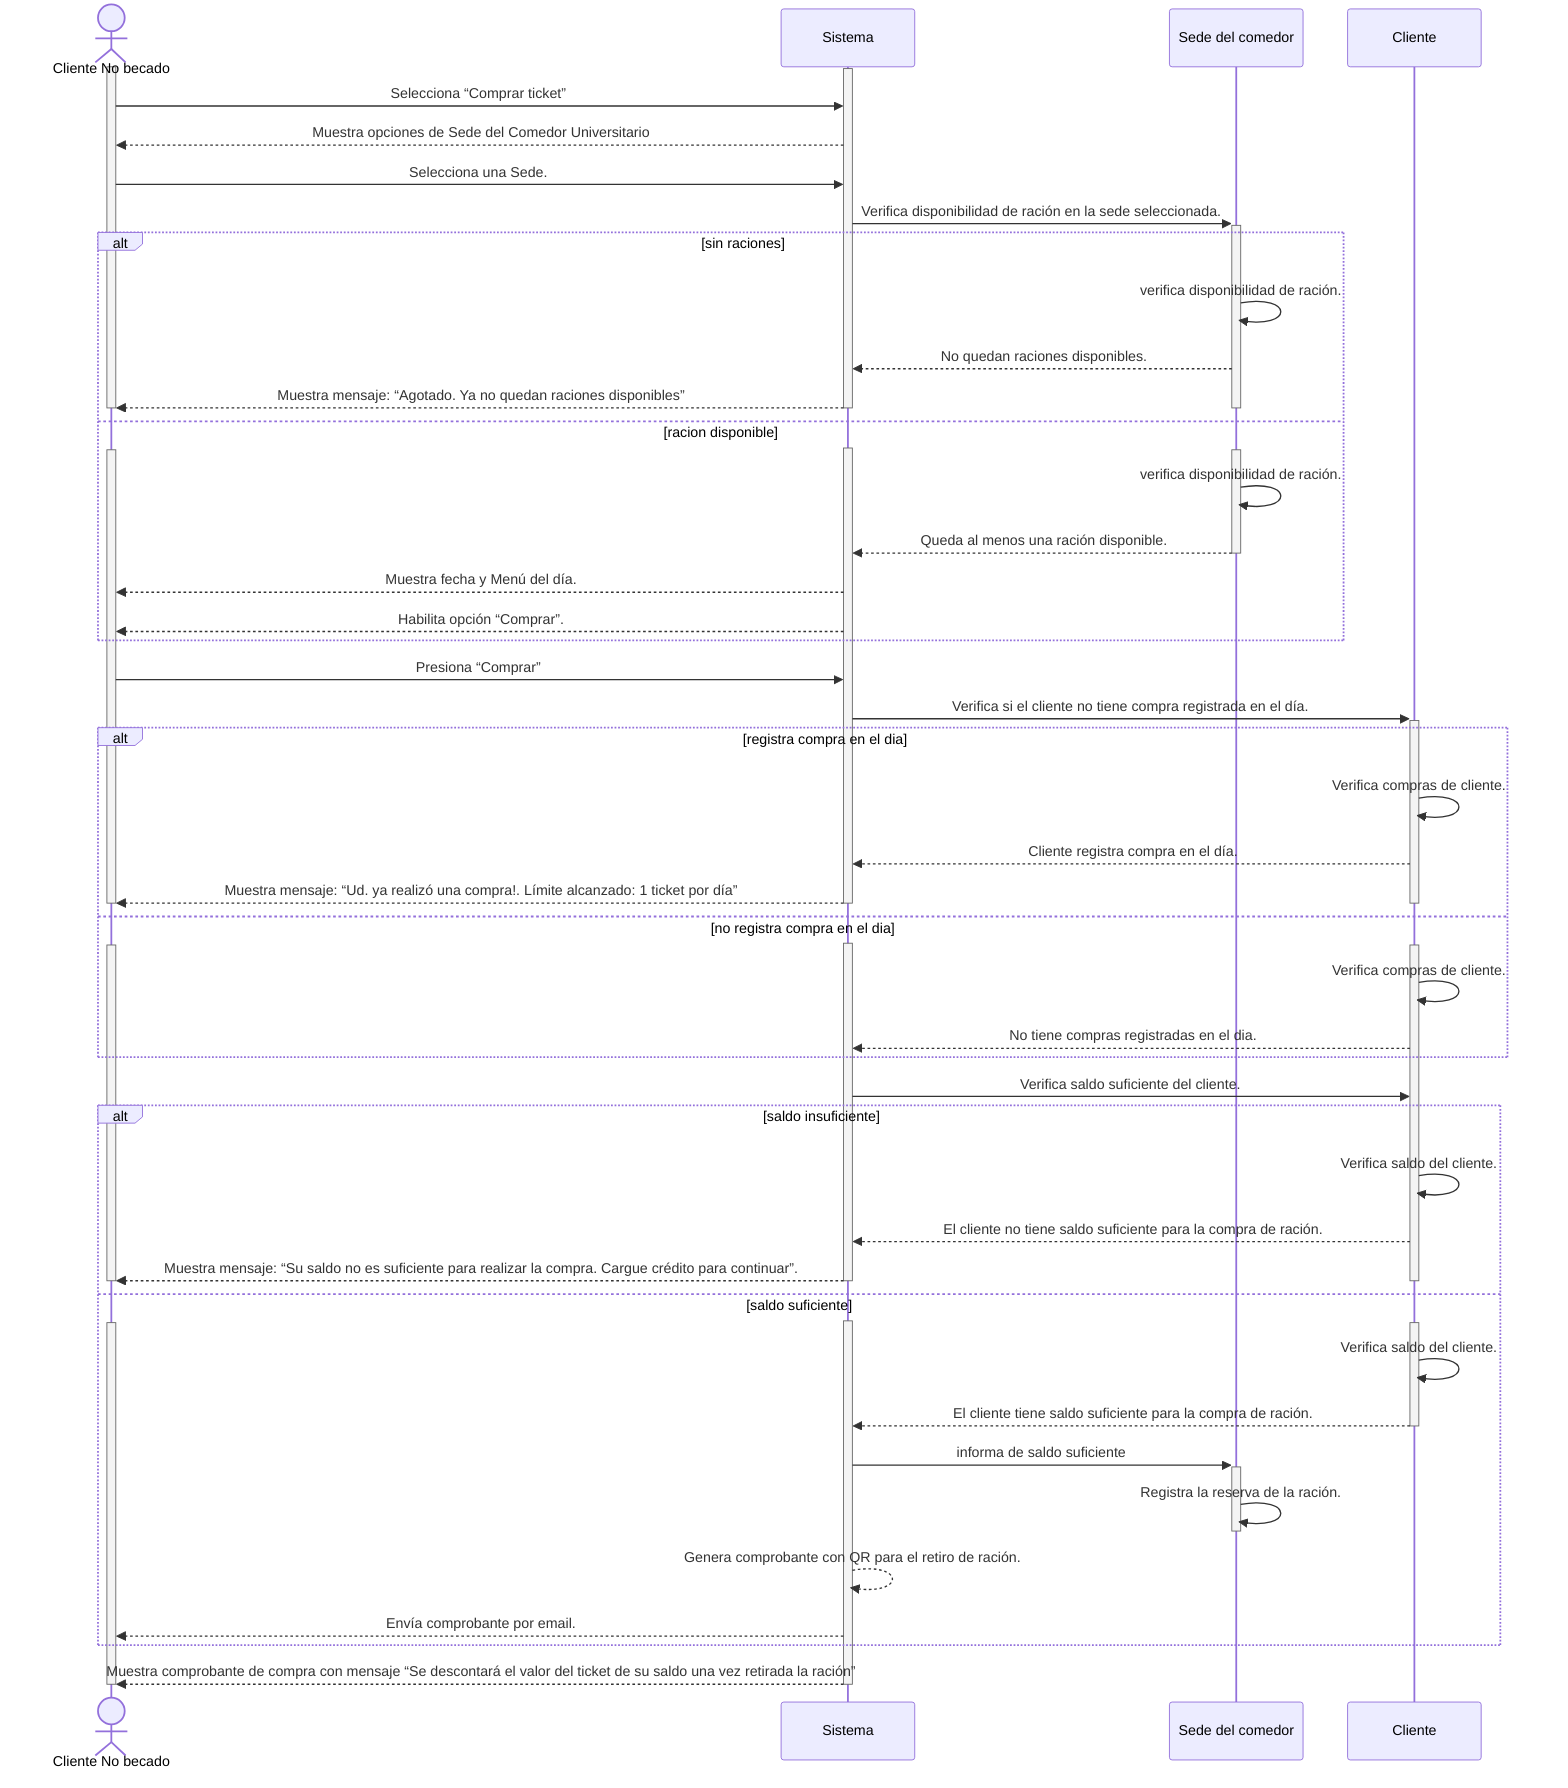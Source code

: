 sequenceDiagram
actor cliente as Cliente No becado
participant sistema as Sistema
participant sede as Sede del comedor
participant infoCliente as Cliente

activate cliente
activate sistema
cliente ->> sistema: Selecciona “Comprar ticket” 
sistema -->> cliente: Muestra opciones de Sede del Comedor Universitario
cliente ->> sistema: Selecciona una Sede.
sistema ->>+ sede:  Verifica disponibilidad de ración en la sede seleccionada.

alt sin raciones
    sede ->> sede: verifica disponibilidad de ración.
    sede -->> sistema: No quedan raciones disponibles.
    sistema -->> cliente: Muestra mensaje: “Agotado. Ya no quedan raciones disponibles” 
    deactivate sistema
    deactivate cliente
    deactivate sede
else racion disponible
    activate sistema
    activate cliente
    activate sede
    sede ->> sede: verifica disponibilidad de ración.
    sede -->>- sistema: Queda al menos una ración disponible.
    sistema -->> cliente: Muestra fecha y Menú del día.
    sistema -->> cliente: Habilita opción “Comprar”.
end

cliente ->> sistema: Presiona “Comprar”
sistema ->>+ infoCliente: Verifica si el cliente no tiene  compra registrada en el día.

alt registra compra en el dia
    infoCliente ->> infoCliente: Verifica compras de cliente.
    infoCliente -->> sistema: Cliente registra compra en el día. 
    sistema -->> cliente: Muestra mensaje: “Ud. ya realizó una compra!. Límite alcanzado: 1 ticket por día” 
    deactivate sistema
    deactivate cliente
    deactivate infoCliente
else no registra compra en el dia
    activate sistema
    activate cliente
    activate infoCliente
    infoCliente ->> infoCliente: Verifica compras de cliente.
    infoCliente -->> sistema: No tiene compras registradas en el dia.
end

sistema ->> infoCliente: Verifica saldo suficiente del cliente.

alt saldo insuficiente
    infoCliente ->> infoCliente: Verifica saldo del cliente.
    infoCliente -->> sistema: El cliente no tiene saldo suficiente para la compra de ración.
    sistema -->> cliente: Muestra mensaje: “Su saldo no es suficiente para realizar la compra. Cargue crédito para continuar”. 
    deactivate sistema
    deactivate cliente
    deactivate infoCliente
else saldo suficiente
    activate sistema
    activate cliente
    activate infoCliente
    infoCliente ->> infoCliente: Verifica saldo del cliente.
    infoCliente -->>- sistema: El cliente tiene saldo suficiente para la compra de ración.
    sistema ->>+ sede: informa de saldo suficiente
    sede ->>- sede: Registra la reserva de la ración.
    sistema -->> sistema: Genera comprobante con QR para el retiro de ración. 
    sistema -->> cliente: Envía comprobante por email.
end

sistema -->> cliente: Muestra comprobante de compra con mensaje “Se descontará el valor del ticket de su saldo una vez retirada la ración” 
deactivate cliente
deactivate sistema